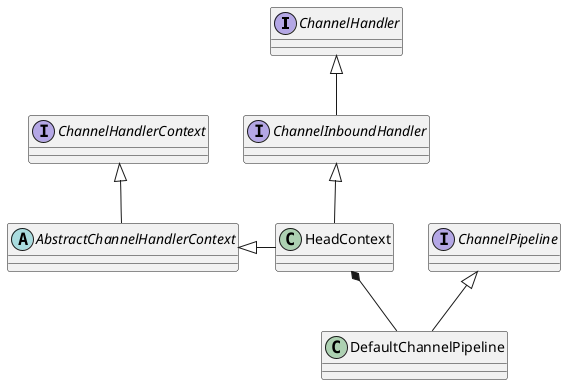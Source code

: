 @startuml

/'abstract class AbstractList
abstract AbstractCollection
interface List
interface Collection

List <|-- AbstractList
Collection <|-- AbstractCollection

Collection <|- List
AbstractCollection <|- AbstractList
AbstractList <|-- ArrayList

class ArrayList {
Object[] elementData
size()
}

enum TimeUnit {
DAYS
HOURS
MINUTES
}'/



interface ChannelHandler
interface ChannelInboundHandler
ChannelHandler <|-- ChannelInboundHandler
/'class ChannelInboundHandlerAdapter
ChannelInboundHandler <|-- ChannelInboundHandlerAdapter'/


interface ChannelHandlerContext
abstract class AbstractChannelHandlerContext
ChannelHandlerContext <|-- AbstractChannelHandlerContext


interface ChannelPipeline
class DefaultChannelPipeline
ChannelPipeline <|-- DefaultChannelPipeline

class HeadContext
HeadContext *-- DefaultChannelPipeline
AbstractChannelHandlerContext <|- HeadContext
ChannelInboundHandler <|-- HeadContext
@enduml